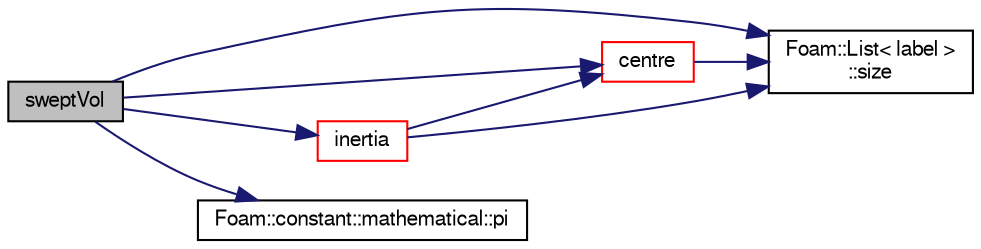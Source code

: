 digraph "sweptVol"
{
  bgcolor="transparent";
  edge [fontname="FreeSans",fontsize="10",labelfontname="FreeSans",labelfontsize="10"];
  node [fontname="FreeSans",fontsize="10",shape=record];
  rankdir="LR";
  Node471 [label="sweptVol",height=0.2,width=0.4,color="black", fillcolor="grey75", style="filled", fontcolor="black"];
  Node471 -> Node472 [color="midnightblue",fontsize="10",style="solid",fontname="FreeSans"];
  Node472 [label="centre",height=0.2,width=0.4,color="red",URL="$a27218.html#a87a4cbbb775d06be2c2f27bdab4ddb04",tooltip="Centre point of face. "];
  Node472 -> Node475 [color="midnightblue",fontsize="10",style="solid",fontname="FreeSans"];
  Node475 [label="Foam::List\< label \>\l::size",height=0.2,width=0.4,color="black",URL="$a25694.html#a47b3bf30da1eb3ab8076b5fbe00e0494",tooltip="Return the number of elements in the UList. "];
  Node471 -> Node476 [color="midnightblue",fontsize="10",style="solid",fontname="FreeSans"];
  Node476 [label="inertia",height=0.2,width=0.4,color="red",URL="$a27218.html#a44e64cc9697e6babe8b9ad184a78b888",tooltip="Return the inertia tensor, with optional reference. "];
  Node476 -> Node475 [color="midnightblue",fontsize="10",style="solid",fontname="FreeSans"];
  Node476 -> Node472 [color="midnightblue",fontsize="10",style="solid",fontname="FreeSans"];
  Node471 -> Node478 [color="midnightblue",fontsize="10",style="solid",fontname="FreeSans"];
  Node478 [label="Foam::constant::mathematical::pi",height=0.2,width=0.4,color="black",URL="$a21162.html#a731b8788a4c01586c35266c7ca4fed04"];
  Node471 -> Node475 [color="midnightblue",fontsize="10",style="solid",fontname="FreeSans"];
}
